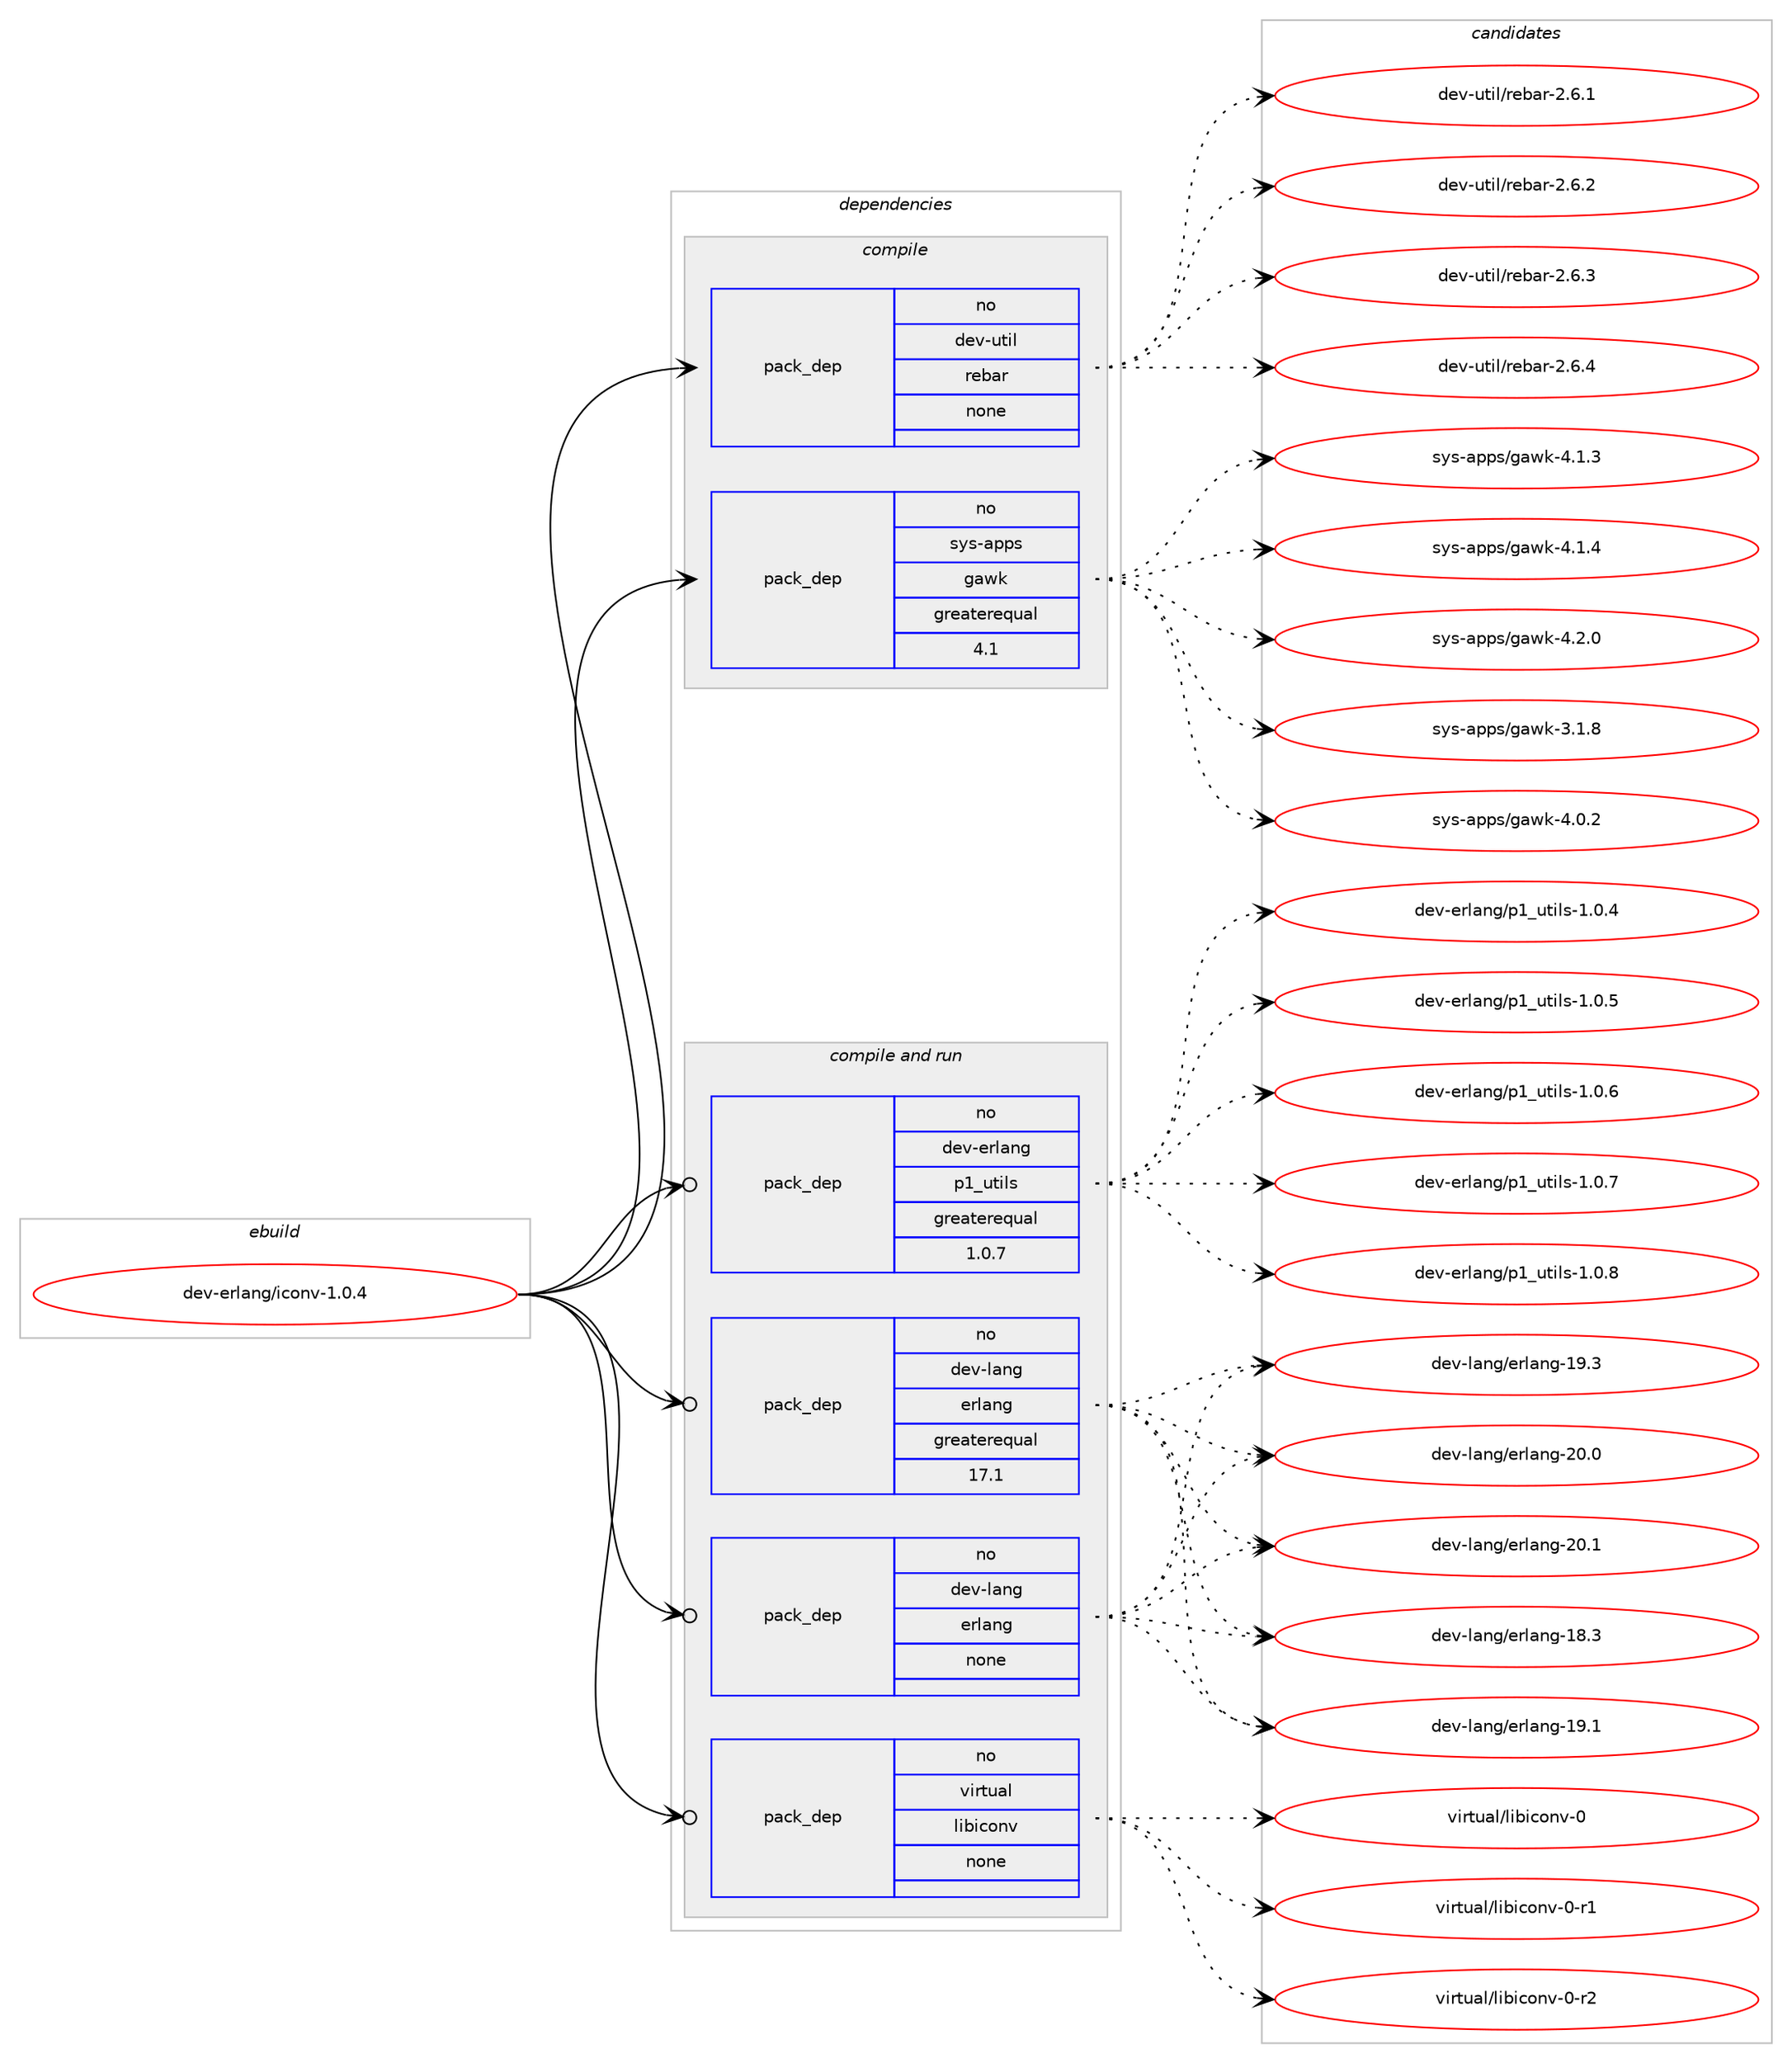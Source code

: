 digraph prolog {

# *************
# Graph options
# *************

newrank=true;
concentrate=true;
compound=true;
graph [rankdir=LR,fontname=Helvetica,fontsize=10,ranksep=1.5];#, ranksep=2.5, nodesep=0.2];
edge  [arrowhead=vee];
node  [fontname=Helvetica,fontsize=10];

# **********
# The ebuild
# **********

subgraph cluster_leftcol {
color=gray;
rank=same;
label=<<i>ebuild</i>>;
id [label="dev-erlang/iconv-1.0.4", color=red, width=4, href="../dev-erlang/iconv-1.0.4.svg"];
}

# ****************
# The dependencies
# ****************

subgraph cluster_midcol {
color=gray;
label=<<i>dependencies</i>>;
subgraph cluster_compile {
fillcolor="#eeeeee";
style=filled;
label=<<i>compile</i>>;
subgraph pack53259 {
dependency72457 [label=<<TABLE BORDER="0" CELLBORDER="1" CELLSPACING="0" CELLPADDING="4" WIDTH="220"><TR><TD ROWSPAN="6" CELLPADDING="30">pack_dep</TD></TR><TR><TD WIDTH="110">no</TD></TR><TR><TD>dev-util</TD></TR><TR><TD>rebar</TD></TR><TR><TD>none</TD></TR><TR><TD></TD></TR></TABLE>>, shape=none, color=blue];
}
id:e -> dependency72457:w [weight=20,style="solid",arrowhead="vee"];
subgraph pack53260 {
dependency72458 [label=<<TABLE BORDER="0" CELLBORDER="1" CELLSPACING="0" CELLPADDING="4" WIDTH="220"><TR><TD ROWSPAN="6" CELLPADDING="30">pack_dep</TD></TR><TR><TD WIDTH="110">no</TD></TR><TR><TD>sys-apps</TD></TR><TR><TD>gawk</TD></TR><TR><TD>greaterequal</TD></TR><TR><TD>4.1</TD></TR></TABLE>>, shape=none, color=blue];
}
id:e -> dependency72458:w [weight=20,style="solid",arrowhead="vee"];
}
subgraph cluster_compileandrun {
fillcolor="#eeeeee";
style=filled;
label=<<i>compile and run</i>>;
subgraph pack53261 {
dependency72459 [label=<<TABLE BORDER="0" CELLBORDER="1" CELLSPACING="0" CELLPADDING="4" WIDTH="220"><TR><TD ROWSPAN="6" CELLPADDING="30">pack_dep</TD></TR><TR><TD WIDTH="110">no</TD></TR><TR><TD>dev-erlang</TD></TR><TR><TD>p1_utils</TD></TR><TR><TD>greaterequal</TD></TR><TR><TD>1.0.7</TD></TR></TABLE>>, shape=none, color=blue];
}
id:e -> dependency72459:w [weight=20,style="solid",arrowhead="odotvee"];
subgraph pack53262 {
dependency72460 [label=<<TABLE BORDER="0" CELLBORDER="1" CELLSPACING="0" CELLPADDING="4" WIDTH="220"><TR><TD ROWSPAN="6" CELLPADDING="30">pack_dep</TD></TR><TR><TD WIDTH="110">no</TD></TR><TR><TD>dev-lang</TD></TR><TR><TD>erlang</TD></TR><TR><TD>greaterequal</TD></TR><TR><TD>17.1</TD></TR></TABLE>>, shape=none, color=blue];
}
id:e -> dependency72460:w [weight=20,style="solid",arrowhead="odotvee"];
subgraph pack53263 {
dependency72461 [label=<<TABLE BORDER="0" CELLBORDER="1" CELLSPACING="0" CELLPADDING="4" WIDTH="220"><TR><TD ROWSPAN="6" CELLPADDING="30">pack_dep</TD></TR><TR><TD WIDTH="110">no</TD></TR><TR><TD>dev-lang</TD></TR><TR><TD>erlang</TD></TR><TR><TD>none</TD></TR><TR><TD></TD></TR></TABLE>>, shape=none, color=blue];
}
id:e -> dependency72461:w [weight=20,style="solid",arrowhead="odotvee"];
subgraph pack53264 {
dependency72462 [label=<<TABLE BORDER="0" CELLBORDER="1" CELLSPACING="0" CELLPADDING="4" WIDTH="220"><TR><TD ROWSPAN="6" CELLPADDING="30">pack_dep</TD></TR><TR><TD WIDTH="110">no</TD></TR><TR><TD>virtual</TD></TR><TR><TD>libiconv</TD></TR><TR><TD>none</TD></TR><TR><TD></TD></TR></TABLE>>, shape=none, color=blue];
}
id:e -> dependency72462:w [weight=20,style="solid",arrowhead="odotvee"];
}
subgraph cluster_run {
fillcolor="#eeeeee";
style=filled;
label=<<i>run</i>>;
}
}

# **************
# The candidates
# **************

subgraph cluster_choices {
rank=same;
color=gray;
label=<<i>candidates</i>>;

subgraph choice53259 {
color=black;
nodesep=1;
choice10010111845117116105108471141019897114455046544649 [label="dev-util/rebar-2.6.1", color=red, width=4,href="../dev-util/rebar-2.6.1.svg"];
choice10010111845117116105108471141019897114455046544650 [label="dev-util/rebar-2.6.2", color=red, width=4,href="../dev-util/rebar-2.6.2.svg"];
choice10010111845117116105108471141019897114455046544651 [label="dev-util/rebar-2.6.3", color=red, width=4,href="../dev-util/rebar-2.6.3.svg"];
choice10010111845117116105108471141019897114455046544652 [label="dev-util/rebar-2.6.4", color=red, width=4,href="../dev-util/rebar-2.6.4.svg"];
dependency72457:e -> choice10010111845117116105108471141019897114455046544649:w [style=dotted,weight="100"];
dependency72457:e -> choice10010111845117116105108471141019897114455046544650:w [style=dotted,weight="100"];
dependency72457:e -> choice10010111845117116105108471141019897114455046544651:w [style=dotted,weight="100"];
dependency72457:e -> choice10010111845117116105108471141019897114455046544652:w [style=dotted,weight="100"];
}
subgraph choice53260 {
color=black;
nodesep=1;
choice11512111545971121121154710397119107455146494656 [label="sys-apps/gawk-3.1.8", color=red, width=4,href="../sys-apps/gawk-3.1.8.svg"];
choice11512111545971121121154710397119107455246484650 [label="sys-apps/gawk-4.0.2", color=red, width=4,href="../sys-apps/gawk-4.0.2.svg"];
choice11512111545971121121154710397119107455246494651 [label="sys-apps/gawk-4.1.3", color=red, width=4,href="../sys-apps/gawk-4.1.3.svg"];
choice11512111545971121121154710397119107455246494652 [label="sys-apps/gawk-4.1.4", color=red, width=4,href="../sys-apps/gawk-4.1.4.svg"];
choice11512111545971121121154710397119107455246504648 [label="sys-apps/gawk-4.2.0", color=red, width=4,href="../sys-apps/gawk-4.2.0.svg"];
dependency72458:e -> choice11512111545971121121154710397119107455146494656:w [style=dotted,weight="100"];
dependency72458:e -> choice11512111545971121121154710397119107455246484650:w [style=dotted,weight="100"];
dependency72458:e -> choice11512111545971121121154710397119107455246494651:w [style=dotted,weight="100"];
dependency72458:e -> choice11512111545971121121154710397119107455246494652:w [style=dotted,weight="100"];
dependency72458:e -> choice11512111545971121121154710397119107455246504648:w [style=dotted,weight="100"];
}
subgraph choice53261 {
color=black;
nodesep=1;
choice1001011184510111410897110103471124995117116105108115454946484652 [label="dev-erlang/p1_utils-1.0.4", color=red, width=4,href="../dev-erlang/p1_utils-1.0.4.svg"];
choice1001011184510111410897110103471124995117116105108115454946484653 [label="dev-erlang/p1_utils-1.0.5", color=red, width=4,href="../dev-erlang/p1_utils-1.0.5.svg"];
choice1001011184510111410897110103471124995117116105108115454946484654 [label="dev-erlang/p1_utils-1.0.6", color=red, width=4,href="../dev-erlang/p1_utils-1.0.6.svg"];
choice1001011184510111410897110103471124995117116105108115454946484655 [label="dev-erlang/p1_utils-1.0.7", color=red, width=4,href="../dev-erlang/p1_utils-1.0.7.svg"];
choice1001011184510111410897110103471124995117116105108115454946484656 [label="dev-erlang/p1_utils-1.0.8", color=red, width=4,href="../dev-erlang/p1_utils-1.0.8.svg"];
dependency72459:e -> choice1001011184510111410897110103471124995117116105108115454946484652:w [style=dotted,weight="100"];
dependency72459:e -> choice1001011184510111410897110103471124995117116105108115454946484653:w [style=dotted,weight="100"];
dependency72459:e -> choice1001011184510111410897110103471124995117116105108115454946484654:w [style=dotted,weight="100"];
dependency72459:e -> choice1001011184510111410897110103471124995117116105108115454946484655:w [style=dotted,weight="100"];
dependency72459:e -> choice1001011184510111410897110103471124995117116105108115454946484656:w [style=dotted,weight="100"];
}
subgraph choice53262 {
color=black;
nodesep=1;
choice100101118451089711010347101114108971101034549564651 [label="dev-lang/erlang-18.3", color=red, width=4,href="../dev-lang/erlang-18.3.svg"];
choice100101118451089711010347101114108971101034549574649 [label="dev-lang/erlang-19.1", color=red, width=4,href="../dev-lang/erlang-19.1.svg"];
choice100101118451089711010347101114108971101034549574651 [label="dev-lang/erlang-19.3", color=red, width=4,href="../dev-lang/erlang-19.3.svg"];
choice100101118451089711010347101114108971101034550484648 [label="dev-lang/erlang-20.0", color=red, width=4,href="../dev-lang/erlang-20.0.svg"];
choice100101118451089711010347101114108971101034550484649 [label="dev-lang/erlang-20.1", color=red, width=4,href="../dev-lang/erlang-20.1.svg"];
dependency72460:e -> choice100101118451089711010347101114108971101034549564651:w [style=dotted,weight="100"];
dependency72460:e -> choice100101118451089711010347101114108971101034549574649:w [style=dotted,weight="100"];
dependency72460:e -> choice100101118451089711010347101114108971101034549574651:w [style=dotted,weight="100"];
dependency72460:e -> choice100101118451089711010347101114108971101034550484648:w [style=dotted,weight="100"];
dependency72460:e -> choice100101118451089711010347101114108971101034550484649:w [style=dotted,weight="100"];
}
subgraph choice53263 {
color=black;
nodesep=1;
choice100101118451089711010347101114108971101034549564651 [label="dev-lang/erlang-18.3", color=red, width=4,href="../dev-lang/erlang-18.3.svg"];
choice100101118451089711010347101114108971101034549574649 [label="dev-lang/erlang-19.1", color=red, width=4,href="../dev-lang/erlang-19.1.svg"];
choice100101118451089711010347101114108971101034549574651 [label="dev-lang/erlang-19.3", color=red, width=4,href="../dev-lang/erlang-19.3.svg"];
choice100101118451089711010347101114108971101034550484648 [label="dev-lang/erlang-20.0", color=red, width=4,href="../dev-lang/erlang-20.0.svg"];
choice100101118451089711010347101114108971101034550484649 [label="dev-lang/erlang-20.1", color=red, width=4,href="../dev-lang/erlang-20.1.svg"];
dependency72461:e -> choice100101118451089711010347101114108971101034549564651:w [style=dotted,weight="100"];
dependency72461:e -> choice100101118451089711010347101114108971101034549574649:w [style=dotted,weight="100"];
dependency72461:e -> choice100101118451089711010347101114108971101034549574651:w [style=dotted,weight="100"];
dependency72461:e -> choice100101118451089711010347101114108971101034550484648:w [style=dotted,weight="100"];
dependency72461:e -> choice100101118451089711010347101114108971101034550484649:w [style=dotted,weight="100"];
}
subgraph choice53264 {
color=black;
nodesep=1;
choice118105114116117971084710810598105991111101184548 [label="virtual/libiconv-0", color=red, width=4,href="../virtual/libiconv-0.svg"];
choice1181051141161179710847108105981059911111011845484511449 [label="virtual/libiconv-0-r1", color=red, width=4,href="../virtual/libiconv-0-r1.svg"];
choice1181051141161179710847108105981059911111011845484511450 [label="virtual/libiconv-0-r2", color=red, width=4,href="../virtual/libiconv-0-r2.svg"];
dependency72462:e -> choice118105114116117971084710810598105991111101184548:w [style=dotted,weight="100"];
dependency72462:e -> choice1181051141161179710847108105981059911111011845484511449:w [style=dotted,weight="100"];
dependency72462:e -> choice1181051141161179710847108105981059911111011845484511450:w [style=dotted,weight="100"];
}
}

}

